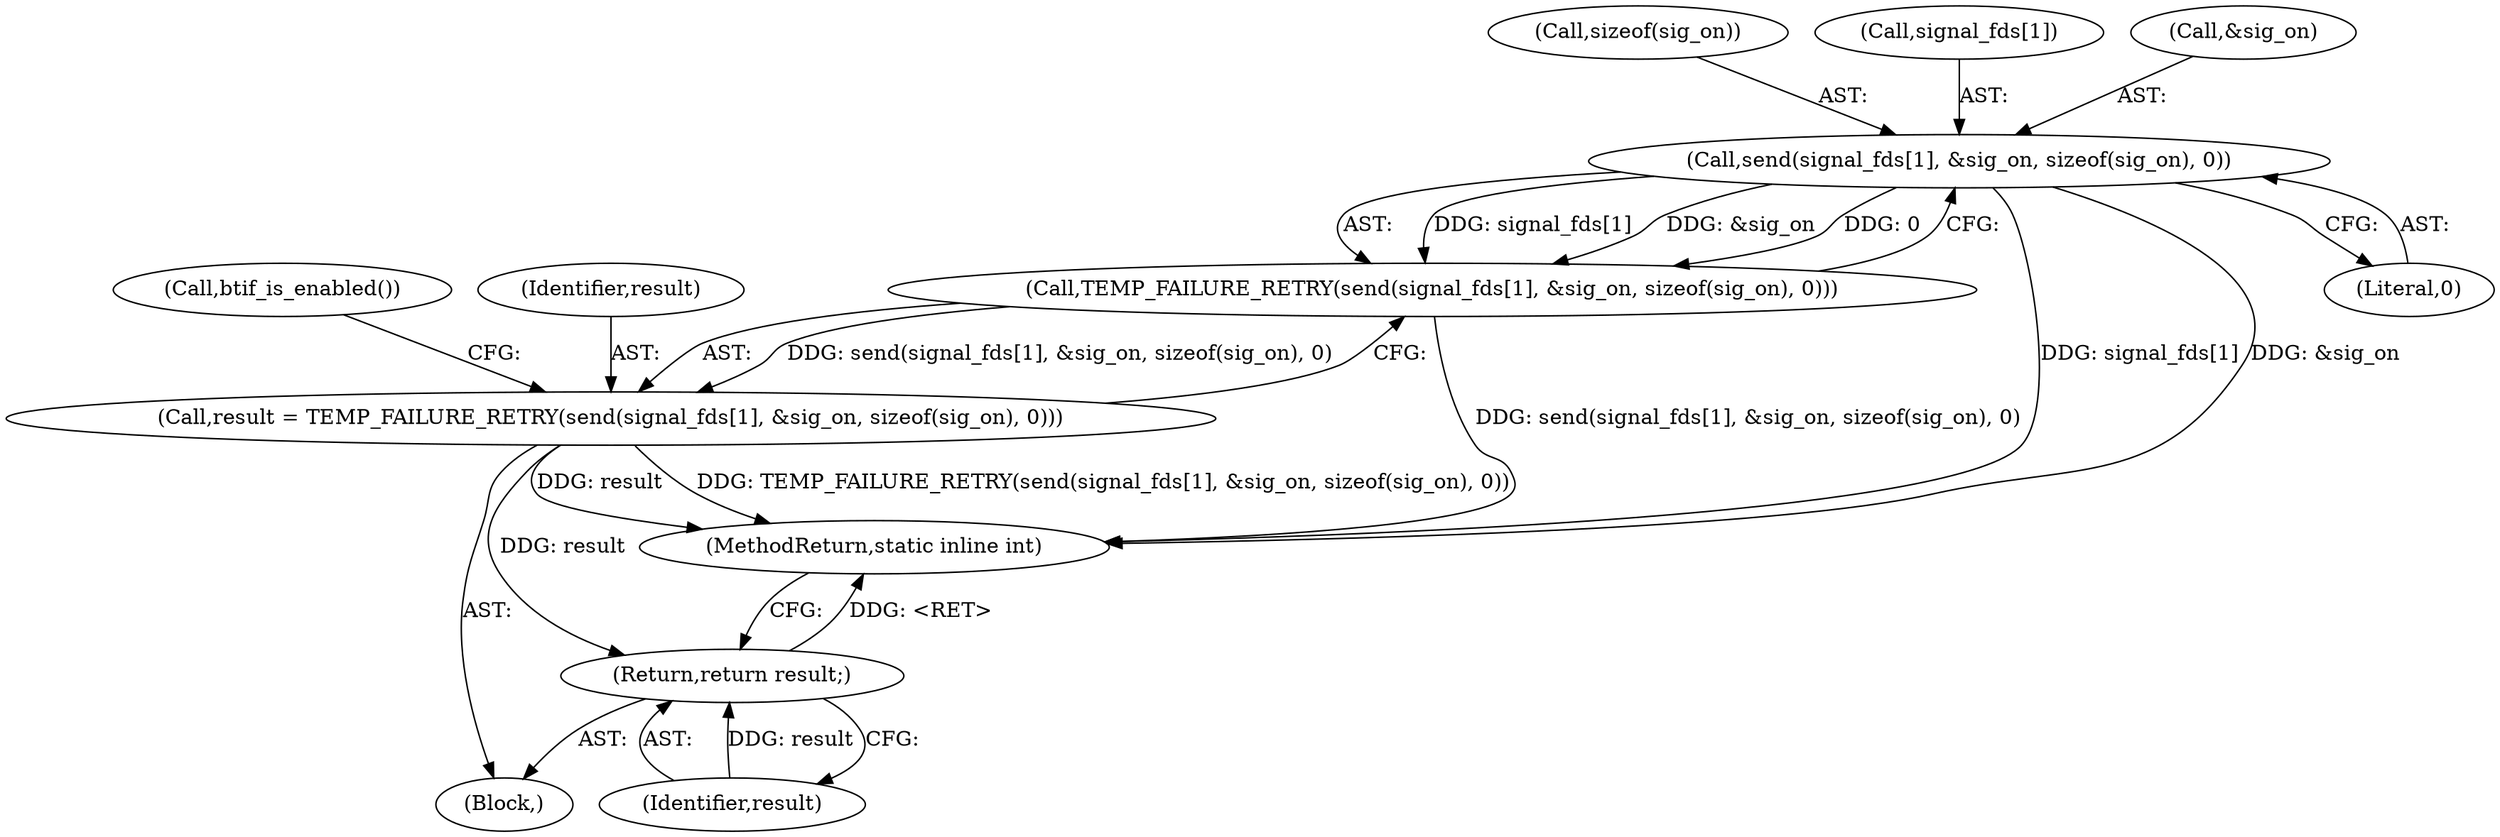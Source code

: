 digraph "0_Android_472271b153c5dc53c28beac55480a8d8434b2d5c_16@API" {
"1000117" [label="(Call,send(signal_fds[1], &sig_on, sizeof(sig_on), 0))"];
"1000116" [label="(Call,TEMP_FAILURE_RETRY(send(signal_fds[1], &sig_on, sizeof(sig_on), 0)))"];
"1000114" [label="(Call,result = TEMP_FAILURE_RETRY(send(signal_fds[1], &sig_on, sizeof(sig_on), 0)))"];
"1000144" [label="(Return,return result;)"];
"1000127" [label="(Call,btif_is_enabled())"];
"1000115" [label="(Identifier,result)"];
"1000123" [label="(Call,sizeof(sig_on))"];
"1000118" [label="(Call,signal_fds[1])"];
"1000145" [label="(Identifier,result)"];
"1000121" [label="(Call,&sig_on)"];
"1000146" [label="(MethodReturn,static inline int)"];
"1000103" [label="(Block,)"];
"1000117" [label="(Call,send(signal_fds[1], &sig_on, sizeof(sig_on), 0))"];
"1000125" [label="(Literal,0)"];
"1000116" [label="(Call,TEMP_FAILURE_RETRY(send(signal_fds[1], &sig_on, sizeof(sig_on), 0)))"];
"1000114" [label="(Call,result = TEMP_FAILURE_RETRY(send(signal_fds[1], &sig_on, sizeof(sig_on), 0)))"];
"1000144" [label="(Return,return result;)"];
"1000117" -> "1000116"  [label="AST: "];
"1000117" -> "1000125"  [label="CFG: "];
"1000118" -> "1000117"  [label="AST: "];
"1000121" -> "1000117"  [label="AST: "];
"1000123" -> "1000117"  [label="AST: "];
"1000125" -> "1000117"  [label="AST: "];
"1000116" -> "1000117"  [label="CFG: "];
"1000117" -> "1000146"  [label="DDG: signal_fds[1]"];
"1000117" -> "1000146"  [label="DDG: &sig_on"];
"1000117" -> "1000116"  [label="DDG: signal_fds[1]"];
"1000117" -> "1000116"  [label="DDG: &sig_on"];
"1000117" -> "1000116"  [label="DDG: 0"];
"1000116" -> "1000114"  [label="AST: "];
"1000114" -> "1000116"  [label="CFG: "];
"1000116" -> "1000146"  [label="DDG: send(signal_fds[1], &sig_on, sizeof(sig_on), 0)"];
"1000116" -> "1000114"  [label="DDG: send(signal_fds[1], &sig_on, sizeof(sig_on), 0)"];
"1000114" -> "1000103"  [label="AST: "];
"1000115" -> "1000114"  [label="AST: "];
"1000127" -> "1000114"  [label="CFG: "];
"1000114" -> "1000146"  [label="DDG: result"];
"1000114" -> "1000146"  [label="DDG: TEMP_FAILURE_RETRY(send(signal_fds[1], &sig_on, sizeof(sig_on), 0))"];
"1000114" -> "1000144"  [label="DDG: result"];
"1000144" -> "1000103"  [label="AST: "];
"1000144" -> "1000145"  [label="CFG: "];
"1000145" -> "1000144"  [label="AST: "];
"1000146" -> "1000144"  [label="CFG: "];
"1000144" -> "1000146"  [label="DDG: <RET>"];
"1000145" -> "1000144"  [label="DDG: result"];
}
